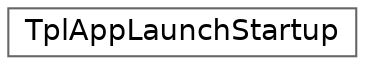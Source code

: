 digraph "Graphical Class Hierarchy"
{
 // LATEX_PDF_SIZE
  bgcolor="transparent";
  edge [fontname=Helvetica,fontsize=14,labelfontname=Helvetica,labelfontsize=14];
  node [fontname=Helvetica,fontsize=14,shape=box,height=0.2,width=0.4];
  rankdir="LR";
  Node0 [id="Node000000",label="TplAppLaunchStartup",height=0.2,width=0.4,color="grey40", fillcolor="white", style="filled",URL="$dd/d54/classTplAppLaunchStartup.html",tooltip=" "];
}

